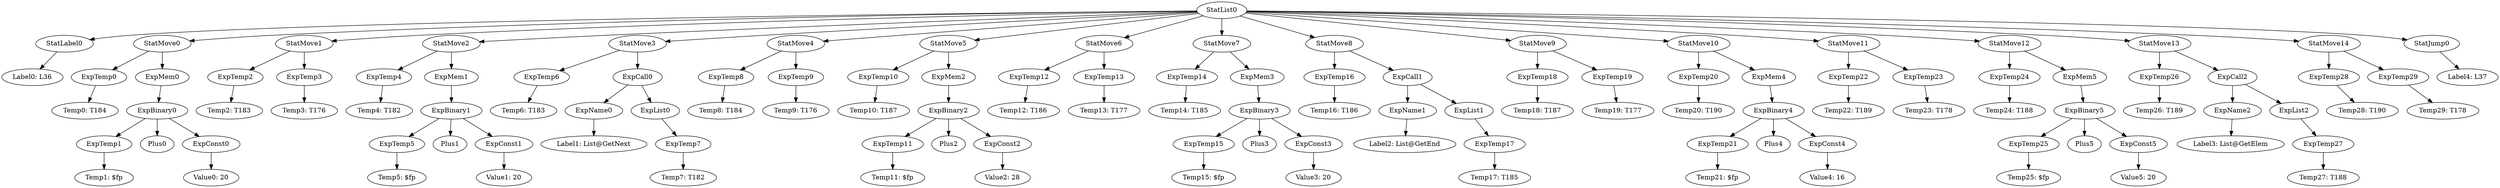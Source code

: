 digraph {
	ordering = out;
	ExpTemp29 -> "Temp29: T178";
	ExpList2 -> ExpTemp27;
	ExpTemp27 -> "Temp27: T188";
	ExpName2 -> "Label3: List@GetElem";
	StatMove13 -> ExpTemp26;
	StatMove13 -> ExpCall2;
	ExpTemp26 -> "Temp26: T189";
	ExpBinary5 -> ExpTemp25;
	ExpBinary5 -> Plus5;
	ExpBinary5 -> ExpConst5;
	ExpTemp25 -> "Temp25: $fp";
	ExpTemp24 -> "Temp24: T188";
	StatMove11 -> ExpTemp22;
	StatMove11 -> ExpTemp23;
	ExpMem4 -> ExpBinary4;
	ExpConst4 -> "Value4: 16";
	ExpCall2 -> ExpName2;
	ExpCall2 -> ExpList2;
	StatMove10 -> ExpTemp20;
	StatMove10 -> ExpMem4;
	ExpTemp20 -> "Temp20: T190";
	StatMove9 -> ExpTemp18;
	StatMove9 -> ExpTemp19;
	ExpTemp4 -> "Temp4: T182";
	ExpName0 -> "Label1: List@GetNext";
	ExpTemp22 -> "Temp22: T189";
	StatMove3 -> ExpTemp6;
	StatMove3 -> ExpCall0;
	ExpTemp11 -> "Temp11: $fp";
	ExpTemp5 -> "Temp5: $fp";
	ExpTemp1 -> "Temp1: $fp";
	ExpTemp28 -> "Temp28: T190";
	ExpTemp14 -> "Temp14: T185";
	StatMove14 -> ExpTemp28;
	StatMove14 -> ExpTemp29;
	ExpCall0 -> ExpName0;
	ExpCall0 -> ExpList0;
	ExpTemp21 -> "Temp21: $fp";
	ExpTemp17 -> "Temp17: T185";
	ExpTemp3 -> "Temp3: T176";
	ExpTemp23 -> "Temp23: T178";
	ExpBinary0 -> ExpTemp1;
	ExpBinary0 -> Plus0;
	ExpBinary0 -> ExpConst0;
	ExpMem2 -> ExpBinary2;
	ExpTemp12 -> "Temp12: T186";
	ExpTemp7 -> "Temp7: T182";
	ExpTemp0 -> "Temp0: T184";
	StatList0 -> StatLabel0;
	StatList0 -> StatMove0;
	StatList0 -> StatMove1;
	StatList0 -> StatMove2;
	StatList0 -> StatMove3;
	StatList0 -> StatMove4;
	StatList0 -> StatMove5;
	StatList0 -> StatMove6;
	StatList0 -> StatMove7;
	StatList0 -> StatMove8;
	StatList0 -> StatMove9;
	StatList0 -> StatMove10;
	StatList0 -> StatMove11;
	StatList0 -> StatMove12;
	StatList0 -> StatMove13;
	StatList0 -> StatMove14;
	StatList0 -> StatJump0;
	ExpMem1 -> ExpBinary1;
	ExpBinary4 -> ExpTemp21;
	ExpBinary4 -> Plus4;
	ExpBinary4 -> ExpConst4;
	ExpConst0 -> "Value0: 20";
	ExpTemp19 -> "Temp19: T177";
	StatMove2 -> ExpTemp4;
	StatMove2 -> ExpMem1;
	ExpTemp2 -> "Temp2: T183";
	ExpTemp10 -> "Temp10: T187";
	ExpList1 -> ExpTemp17;
	ExpBinary1 -> ExpTemp5;
	ExpBinary1 -> Plus1;
	ExpBinary1 -> ExpConst1;
	ExpMem0 -> ExpBinary0;
	StatMove4 -> ExpTemp8;
	StatMove4 -> ExpTemp9;
	StatMove7 -> ExpTemp14;
	StatMove7 -> ExpMem3;
	ExpConst1 -> "Value1: 20";
	ExpConst5 -> "Value5: 20";
	StatMove5 -> ExpTemp10;
	StatMove5 -> ExpMem2;
	StatMove1 -> ExpTemp2;
	StatMove1 -> ExpTemp3;
	ExpTemp18 -> "Temp18: T187";
	ExpTemp8 -> "Temp8: T184";
	ExpList0 -> ExpTemp7;
	ExpTemp9 -> "Temp9: T176";
	ExpMem5 -> ExpBinary5;
	StatLabel0 -> "Label0: L36";
	ExpBinary2 -> ExpTemp11;
	ExpBinary2 -> Plus2;
	ExpBinary2 -> ExpConst2;
	ExpTemp6 -> "Temp6: T183";
	StatMove6 -> ExpTemp12;
	StatMove6 -> ExpTemp13;
	ExpTemp13 -> "Temp13: T177";
	ExpTemp16 -> "Temp16: T186";
	StatMove12 -> ExpTemp24;
	StatMove12 -> ExpMem5;
	ExpConst2 -> "Value2: 28";
	ExpBinary3 -> ExpTemp15;
	ExpBinary3 -> Plus3;
	ExpBinary3 -> ExpConst3;
	ExpConst3 -> "Value3: 20";
	ExpMem3 -> ExpBinary3;
	StatMove0 -> ExpTemp0;
	StatMove0 -> ExpMem0;
	StatMove8 -> ExpTemp16;
	StatMove8 -> ExpCall1;
	ExpTemp15 -> "Temp15: $fp";
	ExpName1 -> "Label2: List@GetEnd";
	StatJump0 -> "Label4: L37";
	ExpCall1 -> ExpName1;
	ExpCall1 -> ExpList1;
}

